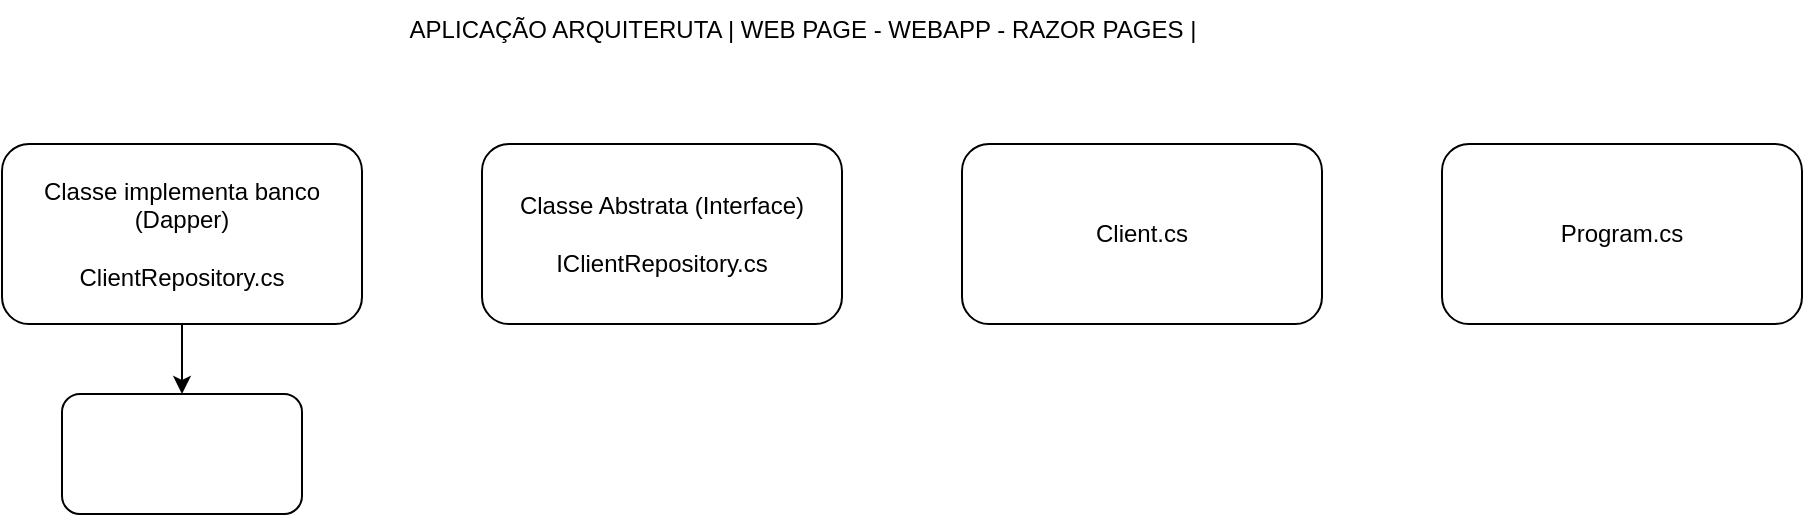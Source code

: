 <mxfile version="21.3.8" type="github">
  <diagram name="Page-1" id="-m535Gvj9HWrr5JU3uOQ">
    <mxGraphModel dx="880" dy="476" grid="1" gridSize="10" guides="1" tooltips="1" connect="1" arrows="1" fold="1" page="1" pageScale="1" pageWidth="2339" pageHeight="3300" math="0" shadow="0">
      <root>
        <mxCell id="0" />
        <mxCell id="1" parent="0" />
        <mxCell id="Xr4UJLV_JsUPOTtnbt0A-10" value="" style="edgeStyle=orthogonalEdgeStyle;rounded=0;orthogonalLoop=1;jettySize=auto;html=1;" edge="1" parent="1" source="FFAa35aiZCy0ZePJEGkV-4" target="Xr4UJLV_JsUPOTtnbt0A-9">
          <mxGeometry relative="1" as="geometry" />
        </mxCell>
        <mxCell id="FFAa35aiZCy0ZePJEGkV-4" value="Classe implementa banco (Dapper)&lt;br&gt;&lt;br&gt;ClientRepository.cs" style="rounded=1;whiteSpace=wrap;html=1;" parent="1" vertex="1">
          <mxGeometry x="10" y="80" width="180" height="90" as="geometry" />
        </mxCell>
        <mxCell id="Xr4UJLV_JsUPOTtnbt0A-1" value="Classe Abstrata (Interface)&lt;br&gt;&lt;br&gt;IClientRepository.cs" style="rounded=1;whiteSpace=wrap;html=1;" vertex="1" parent="1">
          <mxGeometry x="250" y="80" width="180" height="90" as="geometry" />
        </mxCell>
        <mxCell id="Xr4UJLV_JsUPOTtnbt0A-2" value="Client.cs" style="rounded=1;whiteSpace=wrap;html=1;" vertex="1" parent="1">
          <mxGeometry x="490" y="80" width="180" height="90" as="geometry" />
        </mxCell>
        <mxCell id="Xr4UJLV_JsUPOTtnbt0A-9" value="" style="whiteSpace=wrap;html=1;rounded=1;" vertex="1" parent="1">
          <mxGeometry x="40" y="205" width="120" height="60" as="geometry" />
        </mxCell>
        <mxCell id="Xr4UJLV_JsUPOTtnbt0A-11" value="Program.cs" style="rounded=1;whiteSpace=wrap;html=1;" vertex="1" parent="1">
          <mxGeometry x="730" y="80" width="180" height="90" as="geometry" />
        </mxCell>
        <mxCell id="Xr4UJLV_JsUPOTtnbt0A-12" value="APLICAÇÃO ARQUITERUTA | WEB PAGE - WEBAPP - RAZOR PAGES |" style="text;html=1;align=center;verticalAlign=middle;resizable=0;points=[];autosize=1;strokeColor=none;fillColor=none;" vertex="1" parent="1">
          <mxGeometry x="200" y="8" width="420" height="30" as="geometry" />
        </mxCell>
      </root>
    </mxGraphModel>
  </diagram>
</mxfile>
